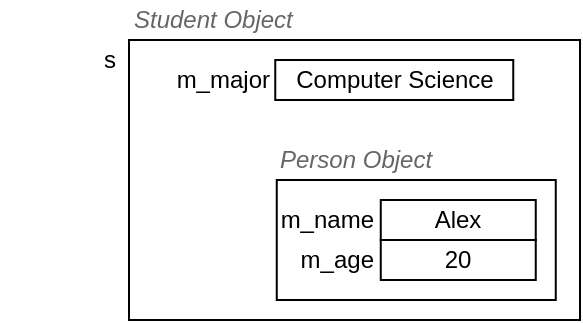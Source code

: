 <mxfile version="26.2.2" pages="2">
  <diagram id="89L43GkFxovWfiTR1yN-" name="Page-2">
    <mxGraphModel dx="1744" dy="1163" grid="1" gridSize="10" guides="1" tooltips="1" connect="1" arrows="1" fold="1" page="1" pageScale="1" pageWidth="850" pageHeight="1100" background="#ffffff" math="0" shadow="0">
      <root>
        <mxCell id="UZRYZXfFxwNRGI_YSuTB-0" />
        <mxCell id="UZRYZXfFxwNRGI_YSuTB-1" parent="UZRYZXfFxwNRGI_YSuTB-0" />
        <mxCell id="7LQwqWcmf4sO_3C_LHzw-0" value="" style="rounded=0;whiteSpace=wrap;html=1;" parent="UZRYZXfFxwNRGI_YSuTB-1" vertex="1">
          <mxGeometry x="134.5" y="80" width="225.5" height="140" as="geometry" />
        </mxCell>
        <mxCell id="7LQwqWcmf4sO_3C_LHzw-3" value="s" style="text;html=1;strokeColor=none;fillColor=none;align=right;verticalAlign=middle;whiteSpace=wrap;rounded=0;fontColor=default;" parent="UZRYZXfFxwNRGI_YSuTB-1" vertex="1">
          <mxGeometry x="70" y="80" width="60" height="20" as="geometry" />
        </mxCell>
        <mxCell id="7LQwqWcmf4sO_3C_LHzw-22" value="" style="rounded=0;whiteSpace=wrap;html=1;" parent="UZRYZXfFxwNRGI_YSuTB-1" vertex="1">
          <mxGeometry x="208.38" y="150" width="139.5" height="60" as="geometry" />
        </mxCell>
        <mxCell id="7LQwqWcmf4sO_3C_LHzw-24" value="Alex" style="rounded=0;whiteSpace=wrap;html=1;align=center;" parent="UZRYZXfFxwNRGI_YSuTB-1" vertex="1">
          <mxGeometry x="260.38" y="160" width="77.5" height="20" as="geometry" />
        </mxCell>
        <mxCell id="7LQwqWcmf4sO_3C_LHzw-25" value="m_name" style="text;html=1;strokeColor=none;fillColor=none;align=right;verticalAlign=middle;whiteSpace=wrap;rounded=0;" parent="UZRYZXfFxwNRGI_YSuTB-1" vertex="1">
          <mxGeometry x="199.38" y="160" width="60" height="20" as="geometry" />
        </mxCell>
        <mxCell id="4-1yxFDENzRKvAAspIUI-0" value="20" style="rounded=0;whiteSpace=wrap;html=1;align=center;" parent="UZRYZXfFxwNRGI_YSuTB-1" vertex="1">
          <mxGeometry x="260.38" y="180" width="77.5" height="20" as="geometry" />
        </mxCell>
        <mxCell id="4-1yxFDENzRKvAAspIUI-1" value="m_age" style="text;html=1;strokeColor=none;fillColor=none;align=right;verticalAlign=middle;whiteSpace=wrap;rounded=0;" parent="UZRYZXfFxwNRGI_YSuTB-1" vertex="1">
          <mxGeometry x="199.38" y="180" width="60" height="20" as="geometry" />
        </mxCell>
        <mxCell id="4-1yxFDENzRKvAAspIUI-2" value="Student Object" style="text;html=1;strokeColor=none;fillColor=none;align=left;verticalAlign=middle;whiteSpace=wrap;rounded=0;fontStyle=2;fontColor=#666666;" parent="UZRYZXfFxwNRGI_YSuTB-1" vertex="1">
          <mxGeometry x="134.5" y="60" width="105.5" height="20" as="geometry" />
        </mxCell>
        <mxCell id="4-1yxFDENzRKvAAspIUI-3" value="Person Object" style="text;html=1;strokeColor=none;fillColor=none;align=left;verticalAlign=middle;whiteSpace=wrap;rounded=0;fontStyle=2;fontColor=#666666;" parent="UZRYZXfFxwNRGI_YSuTB-1" vertex="1">
          <mxGeometry x="208.38" y="130" width="105.5" height="20" as="geometry" />
        </mxCell>
        <mxCell id="4-1yxFDENzRKvAAspIUI-4" value="Computer Science" style="rounded=0;whiteSpace=wrap;html=1;align=center;" parent="UZRYZXfFxwNRGI_YSuTB-1" vertex="1">
          <mxGeometry x="207.63" y="90" width="119" height="20" as="geometry" />
        </mxCell>
        <mxCell id="4-1yxFDENzRKvAAspIUI-5" value="m_major" style="text;html=1;strokeColor=none;fillColor=none;align=right;verticalAlign=middle;whiteSpace=wrap;rounded=0;" parent="UZRYZXfFxwNRGI_YSuTB-1" vertex="1">
          <mxGeometry x="146.63" y="90" width="60" height="20" as="geometry" />
        </mxCell>
      </root>
    </mxGraphModel>
  </diagram>
  <diagram name="Copy of Page-2" id="kfUVEZbxbAZuvnUJtpo8">
    <mxGraphModel dx="842" dy="561" grid="1" gridSize="10" guides="1" tooltips="1" connect="1" arrows="1" fold="1" page="1" pageScale="1" pageWidth="850" pageHeight="1100" background="#ffffff" math="0" shadow="0">
      <root>
        <mxCell id="WZiZD5s-zwFRVD76pO2U-0" />
        <mxCell id="WZiZD5s-zwFRVD76pO2U-1" parent="WZiZD5s-zwFRVD76pO2U-0" />
        <mxCell id="nVBr-f2orLscCy9mesvD-71" value="" style="rounded=0;whiteSpace=wrap;html=1;" vertex="1" parent="WZiZD5s-zwFRVD76pO2U-1">
          <mxGeometry x="445" y="290" width="335" height="70" as="geometry" />
        </mxCell>
        <mxCell id="nVBr-f2orLscCy9mesvD-44" value="" style="rounded=0;whiteSpace=wrap;html=1;" vertex="1" parent="WZiZD5s-zwFRVD76pO2U-1">
          <mxGeometry x="445" y="90" width="335" height="200" as="geometry" />
        </mxCell>
        <mxCell id="nVBr-f2orLscCy9mesvD-61" value="&lt;i&gt;main stack frame&lt;/i&gt;" style="text;html=1;strokeColor=none;fillColor=none;align=left;verticalAlign=middle;whiteSpace=wrap;rounded=0;" vertex="1" parent="WZiZD5s-zwFRVD76pO2U-1">
          <mxGeometry x="445" y="90" width="190" height="20" as="geometry" />
        </mxCell>
        <mxCell id="WZiZD5s-zwFRVD76pO2U-2" value="" style="rounded=0;whiteSpace=wrap;html=1;" vertex="1" parent="WZiZD5s-zwFRVD76pO2U-1">
          <mxGeometry x="134.5" y="80" width="225.5" height="140" as="geometry" />
        </mxCell>
        <mxCell id="WZiZD5s-zwFRVD76pO2U-3" value="s" style="text;html=1;strokeColor=none;fillColor=none;align=right;verticalAlign=middle;whiteSpace=wrap;rounded=0;fontColor=default;" vertex="1" parent="WZiZD5s-zwFRVD76pO2U-1">
          <mxGeometry x="70" y="80" width="60" height="20" as="geometry" />
        </mxCell>
        <mxCell id="WZiZD5s-zwFRVD76pO2U-4" value="" style="rounded=0;whiteSpace=wrap;html=1;" vertex="1" parent="WZiZD5s-zwFRVD76pO2U-1">
          <mxGeometry x="208.38" y="150" width="139.5" height="60" as="geometry" />
        </mxCell>
        <mxCell id="WZiZD5s-zwFRVD76pO2U-5" value="Alex" style="rounded=0;whiteSpace=wrap;html=1;align=center;" vertex="1" parent="WZiZD5s-zwFRVD76pO2U-1">
          <mxGeometry x="260.38" y="160" width="77.5" height="20" as="geometry" />
        </mxCell>
        <mxCell id="WZiZD5s-zwFRVD76pO2U-6" value="m_name" style="text;html=1;strokeColor=none;fillColor=none;align=right;verticalAlign=middle;whiteSpace=wrap;rounded=0;" vertex="1" parent="WZiZD5s-zwFRVD76pO2U-1">
          <mxGeometry x="199.38" y="160" width="60" height="20" as="geometry" />
        </mxCell>
        <mxCell id="WZiZD5s-zwFRVD76pO2U-7" value="20" style="rounded=0;whiteSpace=wrap;html=1;align=center;" vertex="1" parent="WZiZD5s-zwFRVD76pO2U-1">
          <mxGeometry x="260.38" y="180" width="77.5" height="20" as="geometry" />
        </mxCell>
        <mxCell id="WZiZD5s-zwFRVD76pO2U-8" value="m_age" style="text;html=1;strokeColor=none;fillColor=none;align=right;verticalAlign=middle;whiteSpace=wrap;rounded=0;" vertex="1" parent="WZiZD5s-zwFRVD76pO2U-1">
          <mxGeometry x="199.38" y="180" width="60" height="20" as="geometry" />
        </mxCell>
        <mxCell id="WZiZD5s-zwFRVD76pO2U-9" value="Student Object" style="text;html=1;strokeColor=none;fillColor=none;align=left;verticalAlign=middle;whiteSpace=wrap;rounded=0;fontStyle=2;fontColor=#666666;" vertex="1" parent="WZiZD5s-zwFRVD76pO2U-1">
          <mxGeometry x="134.5" y="60" width="105.5" height="20" as="geometry" />
        </mxCell>
        <mxCell id="WZiZD5s-zwFRVD76pO2U-10" value="Person Object" style="text;html=1;strokeColor=none;fillColor=none;align=left;verticalAlign=middle;whiteSpace=wrap;rounded=0;fontStyle=2;fontColor=#666666;" vertex="1" parent="WZiZD5s-zwFRVD76pO2U-1">
          <mxGeometry x="208.38" y="130" width="105.5" height="20" as="geometry" />
        </mxCell>
        <mxCell id="WZiZD5s-zwFRVD76pO2U-11" value="Computer Science" style="rounded=0;whiteSpace=wrap;html=1;align=center;" vertex="1" parent="WZiZD5s-zwFRVD76pO2U-1">
          <mxGeometry x="207.63" y="90" width="119" height="20" as="geometry" />
        </mxCell>
        <mxCell id="WZiZD5s-zwFRVD76pO2U-12" value="m_major" style="text;html=1;strokeColor=none;fillColor=none;align=right;verticalAlign=middle;whiteSpace=wrap;rounded=0;" vertex="1" parent="WZiZD5s-zwFRVD76pO2U-1">
          <mxGeometry x="146.63" y="90" width="60" height="20" as="geometry" />
        </mxCell>
        <mxCell id="nVBr-f2orLscCy9mesvD-11" value="" style="rounded=0;whiteSpace=wrap;html=1;" vertex="1" parent="WZiZD5s-zwFRVD76pO2U-1">
          <mxGeometry x="135" y="250" width="139.5" height="60" as="geometry" />
        </mxCell>
        <mxCell id="nVBr-f2orLscCy9mesvD-12" value="Alex" style="rounded=0;whiteSpace=wrap;html=1;align=center;" vertex="1" parent="WZiZD5s-zwFRVD76pO2U-1">
          <mxGeometry x="187" y="260" width="77.5" height="20" as="geometry" />
        </mxCell>
        <mxCell id="nVBr-f2orLscCy9mesvD-13" value="m_name" style="text;html=1;strokeColor=none;fillColor=none;align=right;verticalAlign=middle;whiteSpace=wrap;rounded=0;" vertex="1" parent="WZiZD5s-zwFRVD76pO2U-1">
          <mxGeometry x="126" y="260" width="60" height="20" as="geometry" />
        </mxCell>
        <mxCell id="nVBr-f2orLscCy9mesvD-14" value="20" style="rounded=0;whiteSpace=wrap;html=1;align=center;" vertex="1" parent="WZiZD5s-zwFRVD76pO2U-1">
          <mxGeometry x="187" y="280" width="77.5" height="20" as="geometry" />
        </mxCell>
        <mxCell id="nVBr-f2orLscCy9mesvD-15" value="m_age" style="text;html=1;strokeColor=none;fillColor=none;align=right;verticalAlign=middle;whiteSpace=wrap;rounded=0;" vertex="1" parent="WZiZD5s-zwFRVD76pO2U-1">
          <mxGeometry x="126" y="280" width="60" height="20" as="geometry" />
        </mxCell>
        <mxCell id="nVBr-f2orLscCy9mesvD-16" value="Person Object" style="text;html=1;strokeColor=none;fillColor=none;align=left;verticalAlign=middle;whiteSpace=wrap;rounded=0;fontStyle=2;fontColor=#666666;" vertex="1" parent="WZiZD5s-zwFRVD76pO2U-1">
          <mxGeometry x="135" y="230" width="105.5" height="20" as="geometry" />
        </mxCell>
        <mxCell id="nVBr-f2orLscCy9mesvD-17" value="p" style="text;html=1;strokeColor=none;fillColor=none;align=right;verticalAlign=middle;whiteSpace=wrap;rounded=0;fontColor=default;" vertex="1" parent="WZiZD5s-zwFRVD76pO2U-1">
          <mxGeometry x="70" y="250" width="60" height="20" as="geometry" />
        </mxCell>
        <mxCell id="nVBr-f2orLscCy9mesvD-29" value="" style="rounded=0;whiteSpace=wrap;html=1;" vertex="1" parent="WZiZD5s-zwFRVD76pO2U-1">
          <mxGeometry x="534.5" y="130" width="225.5" height="140" as="geometry" />
        </mxCell>
        <mxCell id="nVBr-f2orLscCy9mesvD-30" value="s" style="text;html=1;strokeColor=none;fillColor=none;align=right;verticalAlign=middle;whiteSpace=wrap;rounded=0;fontColor=default;" vertex="1" parent="WZiZD5s-zwFRVD76pO2U-1">
          <mxGeometry x="470" y="130" width="60" height="20" as="geometry" />
        </mxCell>
        <mxCell id="nVBr-f2orLscCy9mesvD-31" value="" style="rounded=0;whiteSpace=wrap;html=1;" vertex="1" parent="WZiZD5s-zwFRVD76pO2U-1">
          <mxGeometry x="608.38" y="200" width="139.5" height="60" as="geometry" />
        </mxCell>
        <mxCell id="nVBr-f2orLscCy9mesvD-32" value="Alex" style="rounded=0;whiteSpace=wrap;html=1;align=center;" vertex="1" parent="WZiZD5s-zwFRVD76pO2U-1">
          <mxGeometry x="660.38" y="210" width="77.5" height="20" as="geometry" />
        </mxCell>
        <mxCell id="nVBr-f2orLscCy9mesvD-33" value="m_name" style="text;html=1;strokeColor=none;fillColor=none;align=right;verticalAlign=middle;whiteSpace=wrap;rounded=0;" vertex="1" parent="WZiZD5s-zwFRVD76pO2U-1">
          <mxGeometry x="599.38" y="210" width="60" height="20" as="geometry" />
        </mxCell>
        <mxCell id="nVBr-f2orLscCy9mesvD-34" value="20" style="rounded=0;whiteSpace=wrap;html=1;align=center;" vertex="1" parent="WZiZD5s-zwFRVD76pO2U-1">
          <mxGeometry x="660.38" y="230" width="77.5" height="20" as="geometry" />
        </mxCell>
        <mxCell id="nVBr-f2orLscCy9mesvD-35" value="m_age" style="text;html=1;strokeColor=none;fillColor=none;align=right;verticalAlign=middle;whiteSpace=wrap;rounded=0;" vertex="1" parent="WZiZD5s-zwFRVD76pO2U-1">
          <mxGeometry x="599.38" y="230" width="60" height="20" as="geometry" />
        </mxCell>
        <mxCell id="nVBr-f2orLscCy9mesvD-36" value="Student Object" style="text;html=1;strokeColor=none;fillColor=none;align=left;verticalAlign=middle;whiteSpace=wrap;rounded=0;fontStyle=2;fontColor=#666666;" vertex="1" parent="WZiZD5s-zwFRVD76pO2U-1">
          <mxGeometry x="534.5" y="110" width="105.5" height="20" as="geometry" />
        </mxCell>
        <mxCell id="nVBr-f2orLscCy9mesvD-37" value="Person Object" style="text;html=1;strokeColor=none;fillColor=none;align=left;verticalAlign=middle;whiteSpace=wrap;rounded=0;fontStyle=2;fontColor=#666666;" vertex="1" parent="WZiZD5s-zwFRVD76pO2U-1">
          <mxGeometry x="608.38" y="180" width="105.5" height="20" as="geometry" />
        </mxCell>
        <mxCell id="nVBr-f2orLscCy9mesvD-38" value="Computer Science" style="rounded=0;whiteSpace=wrap;html=1;align=center;" vertex="1" parent="WZiZD5s-zwFRVD76pO2U-1">
          <mxGeometry x="607.63" y="140" width="119" height="20" as="geometry" />
        </mxCell>
        <mxCell id="nVBr-f2orLscCy9mesvD-39" value="m_major" style="text;html=1;strokeColor=none;fillColor=none;align=right;verticalAlign=middle;whiteSpace=wrap;rounded=0;" vertex="1" parent="WZiZD5s-zwFRVD76pO2U-1">
          <mxGeometry x="546.63" y="140" width="60" height="20" as="geometry" />
        </mxCell>
        <mxCell id="nVBr-f2orLscCy9mesvD-40" value="person" style="text;html=1;strokeColor=none;fillColor=none;align=right;verticalAlign=middle;whiteSpace=wrap;rounded=0;fontColor=default;" vertex="1" parent="WZiZD5s-zwFRVD76pO2U-1">
          <mxGeometry x="471.5" y="317" width="60" height="20" as="geometry" />
        </mxCell>
        <mxCell id="nVBr-f2orLscCy9mesvD-42" value="" style="rounded=0;whiteSpace=wrap;html=1;" vertex="1" parent="WZiZD5s-zwFRVD76pO2U-1">
          <mxGeometry x="534.5" y="318.5" width="17" height="17" as="geometry" />
        </mxCell>
        <mxCell id="nVBr-f2orLscCy9mesvD-43" style="edgeStyle=orthogonalEdgeStyle;rounded=0;orthogonalLoop=1;jettySize=auto;html=1;entryX=0.5;entryY=1;entryDx=0;entryDy=0;curved=1;" edge="1" parent="WZiZD5s-zwFRVD76pO2U-1" target="nVBr-f2orLscCy9mesvD-29">
          <mxGeometry relative="1" as="geometry">
            <mxPoint x="543" y="327" as="sourcePoint" />
            <Array as="points">
              <mxPoint x="647" y="327" />
            </Array>
          </mxGeometry>
        </mxCell>
        <mxCell id="nVBr-f2orLscCy9mesvD-72" value="&lt;i&gt;makeIntroduction stack frame&lt;/i&gt;" style="text;html=1;strokeColor=none;fillColor=none;align=left;verticalAlign=middle;whiteSpace=wrap;rounded=0;" vertex="1" parent="WZiZD5s-zwFRVD76pO2U-1">
          <mxGeometry x="445" y="290" width="190" height="20" as="geometry" />
        </mxCell>
        <mxCell id="nVBr-f2orLscCy9mesvD-77" value="" style="rounded=0;whiteSpace=wrap;html=1;" vertex="1" parent="WZiZD5s-zwFRVD76pO2U-1">
          <mxGeometry x="347.5" y="540" width="225.5" height="140" as="geometry" />
        </mxCell>
        <mxCell id="nVBr-f2orLscCy9mesvD-78" value="s" style="text;html=1;strokeColor=none;fillColor=none;align=right;verticalAlign=middle;whiteSpace=wrap;rounded=0;fontColor=default;" vertex="1" parent="WZiZD5s-zwFRVD76pO2U-1">
          <mxGeometry x="283" y="540" width="60" height="20" as="geometry" />
        </mxCell>
        <mxCell id="nVBr-f2orLscCy9mesvD-79" value="" style="rounded=0;whiteSpace=wrap;html=1;" vertex="1" parent="WZiZD5s-zwFRVD76pO2U-1">
          <mxGeometry x="421.38" y="610" width="139.5" height="60" as="geometry" />
        </mxCell>
        <mxCell id="nVBr-f2orLscCy9mesvD-80" value="Alex" style="rounded=0;whiteSpace=wrap;html=1;align=center;" vertex="1" parent="WZiZD5s-zwFRVD76pO2U-1">
          <mxGeometry x="473.38" y="620" width="77.5" height="20" as="geometry" />
        </mxCell>
        <mxCell id="nVBr-f2orLscCy9mesvD-81" value="m_name" style="text;html=1;strokeColor=none;fillColor=none;align=right;verticalAlign=middle;whiteSpace=wrap;rounded=0;" vertex="1" parent="WZiZD5s-zwFRVD76pO2U-1">
          <mxGeometry x="412.38" y="620" width="60" height="20" as="geometry" />
        </mxCell>
        <mxCell id="nVBr-f2orLscCy9mesvD-82" value="20" style="rounded=0;whiteSpace=wrap;html=1;align=center;" vertex="1" parent="WZiZD5s-zwFRVD76pO2U-1">
          <mxGeometry x="473.38" y="640" width="77.5" height="20" as="geometry" />
        </mxCell>
        <mxCell id="nVBr-f2orLscCy9mesvD-83" value="m_age" style="text;html=1;strokeColor=none;fillColor=none;align=right;verticalAlign=middle;whiteSpace=wrap;rounded=0;" vertex="1" parent="WZiZD5s-zwFRVD76pO2U-1">
          <mxGeometry x="412.38" y="640" width="60" height="20" as="geometry" />
        </mxCell>
        <mxCell id="nVBr-f2orLscCy9mesvD-84" value="Student Object" style="text;html=1;strokeColor=none;fillColor=none;align=left;verticalAlign=middle;whiteSpace=wrap;rounded=0;fontStyle=2;fontColor=#666666;" vertex="1" parent="WZiZD5s-zwFRVD76pO2U-1">
          <mxGeometry x="347.5" y="520" width="105.5" height="20" as="geometry" />
        </mxCell>
        <mxCell id="nVBr-f2orLscCy9mesvD-85" value="Person Object" style="text;html=1;strokeColor=none;fillColor=none;align=left;verticalAlign=middle;whiteSpace=wrap;rounded=0;fontStyle=2;fontColor=#666666;" vertex="1" parent="WZiZD5s-zwFRVD76pO2U-1">
          <mxGeometry x="421.38" y="590" width="105.5" height="20" as="geometry" />
        </mxCell>
        <mxCell id="nVBr-f2orLscCy9mesvD-86" value="Computer Science" style="rounded=0;whiteSpace=wrap;html=1;align=center;" vertex="1" parent="WZiZD5s-zwFRVD76pO2U-1">
          <mxGeometry x="420.63" y="550" width="119" height="20" as="geometry" />
        </mxCell>
        <mxCell id="nVBr-f2orLscCy9mesvD-87" value="m_major" style="text;html=1;strokeColor=none;fillColor=none;align=right;verticalAlign=middle;whiteSpace=wrap;rounded=0;" vertex="1" parent="WZiZD5s-zwFRVD76pO2U-1">
          <mxGeometry x="359.63" y="550" width="60" height="20" as="geometry" />
        </mxCell>
        <mxCell id="nVBr-f2orLscCy9mesvD-88" value="p" style="text;html=1;strokeColor=none;fillColor=none;align=right;verticalAlign=middle;whiteSpace=wrap;rounded=0;fontColor=default;" vertex="1" parent="WZiZD5s-zwFRVD76pO2U-1">
          <mxGeometry x="284.5" y="727" width="60" height="20" as="geometry" />
        </mxCell>
        <mxCell id="nVBr-f2orLscCy9mesvD-89" value="&lt;span style=&quot;text-align: left;&quot;&gt;0x0...500&lt;/span&gt;" style="rounded=0;whiteSpace=wrap;html=1;" vertex="1" parent="WZiZD5s-zwFRVD76pO2U-1">
          <mxGeometry x="347.5" y="728.5" width="82.5" height="17" as="geometry" />
        </mxCell>
        <mxCell id="nVBr-f2orLscCy9mesvD-90" style="edgeStyle=orthogonalEdgeStyle;rounded=0;orthogonalLoop=1;jettySize=auto;html=1;curved=1;exitX=1;exitY=0.5;exitDx=0;exitDy=0;entryX=0.5;entryY=1;entryDx=0;entryDy=0;" edge="1" parent="WZiZD5s-zwFRVD76pO2U-1" target="nVBr-f2orLscCy9mesvD-77" source="nVBr-f2orLscCy9mesvD-89">
          <mxGeometry relative="1" as="geometry">
            <mxPoint x="470" y="737" as="sourcePoint" />
            <Array as="points">
              <mxPoint x="460" y="737" />
            </Array>
            <mxPoint x="510" y="690" as="targetPoint" />
          </mxGeometry>
        </mxCell>
        <mxCell id="nVBr-f2orLscCy9mesvD-110" value="Memory Address" style="text;html=1;strokeColor=none;fillColor=none;align=left;verticalAlign=middle;whiteSpace=wrap;rounded=0;fontStyle=2;fontColor=#666666;" vertex="1" parent="WZiZD5s-zwFRVD76pO2U-1">
          <mxGeometry x="575" y="520" width="105.5" height="20" as="geometry" />
        </mxCell>
        <mxCell id="nVBr-f2orLscCy9mesvD-111" value="0x0...500" style="text;html=1;strokeColor=none;fillColor=none;align=left;verticalAlign=middle;whiteSpace=wrap;rounded=0;fontColor=default;" vertex="1" parent="WZiZD5s-zwFRVD76pO2U-1">
          <mxGeometry x="576" y="540" width="60" height="20" as="geometry" />
        </mxCell>
        <mxCell id="nVBr-f2orLscCy9mesvD-112" value="sPtr" style="text;html=1;strokeColor=none;fillColor=none;align=right;verticalAlign=middle;whiteSpace=wrap;rounded=0;fontColor=default;" vertex="1" parent="WZiZD5s-zwFRVD76pO2U-1">
          <mxGeometry x="284.5" y="790" width="60" height="20" as="geometry" />
        </mxCell>
        <mxCell id="nVBr-f2orLscCy9mesvD-113" value="&lt;span style=&quot;text-align: left;&quot;&gt;0x0...500&lt;/span&gt;" style="rounded=0;whiteSpace=wrap;html=1;" vertex="1" parent="WZiZD5s-zwFRVD76pO2U-1">
          <mxGeometry x="347.5" y="791.5" width="82.5" height="17" as="geometry" />
        </mxCell>
        <mxCell id="nVBr-f2orLscCy9mesvD-114" style="edgeStyle=orthogonalEdgeStyle;rounded=0;orthogonalLoop=1;jettySize=auto;html=1;curved=1;exitX=1;exitY=0.5;exitDx=0;exitDy=0;entryX=0.75;entryY=1;entryDx=0;entryDy=0;" edge="1" parent="WZiZD5s-zwFRVD76pO2U-1" source="nVBr-f2orLscCy9mesvD-113" target="nVBr-f2orLscCy9mesvD-77">
          <mxGeometry relative="1" as="geometry">
            <mxPoint x="430" y="771" as="sourcePoint" />
            <Array as="points">
              <mxPoint x="517" y="800" />
              <mxPoint x="517" y="680" />
            </Array>
            <mxPoint x="460" y="714" as="targetPoint" />
          </mxGeometry>
        </mxCell>
        <mxCell id="nVBr-f2orLscCy9mesvD-115" value="Person*" style="text;html=1;strokeColor=none;fillColor=none;align=left;verticalAlign=middle;whiteSpace=wrap;rounded=0;fontStyle=2;fontColor=#666666;" vertex="1" parent="WZiZD5s-zwFRVD76pO2U-1">
          <mxGeometry x="347.88" y="707" width="105.5" height="20" as="geometry" />
        </mxCell>
        <mxCell id="nVBr-f2orLscCy9mesvD-116" value="Student*" style="text;html=1;strokeColor=none;fillColor=none;align=left;verticalAlign=middle;whiteSpace=wrap;rounded=0;fontStyle=2;fontColor=#666666;" vertex="1" parent="WZiZD5s-zwFRVD76pO2U-1">
          <mxGeometry x="347.88" y="771.5" width="105.5" height="20" as="geometry" />
        </mxCell>
      </root>
    </mxGraphModel>
  </diagram>
</mxfile>

